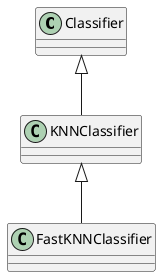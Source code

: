@startuml
Class "Classifier" {

}

Class "KNNClassifier" {

}

Class "FastKNNClassifier" {

}

"Classifier" <|-- "KNNClassifier"
"KNNClassifier" <|-- "FastKNNClassifier"

@enduml